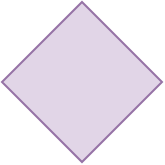 <mxfile>
    <diagram id="b5Z-rt4uhW5FgCqw4kHK" name="Page-1">
        <mxGraphModel dx="1079" dy="803" grid="1" gridSize="10" guides="1" tooltips="1" connect="1" arrows="1" fold="1" page="1" pageScale="1" pageWidth="850" pageHeight="1100" math="0" shadow="0">
            <root>
                <mxCell id="0"/>
                <mxCell id="1" parent="0"/>
                <mxCell id="2" value="" style="rhombus;whiteSpace=wrap;html=1;fillColor=#e1d5e7;strokeColor=#9673a6;" parent="1" vertex="1">
                    <mxGeometry x="380" y="370" width="80" height="80" as="geometry"/>
                </mxCell>
            </root>
        </mxGraphModel>
    </diagram>
</mxfile>